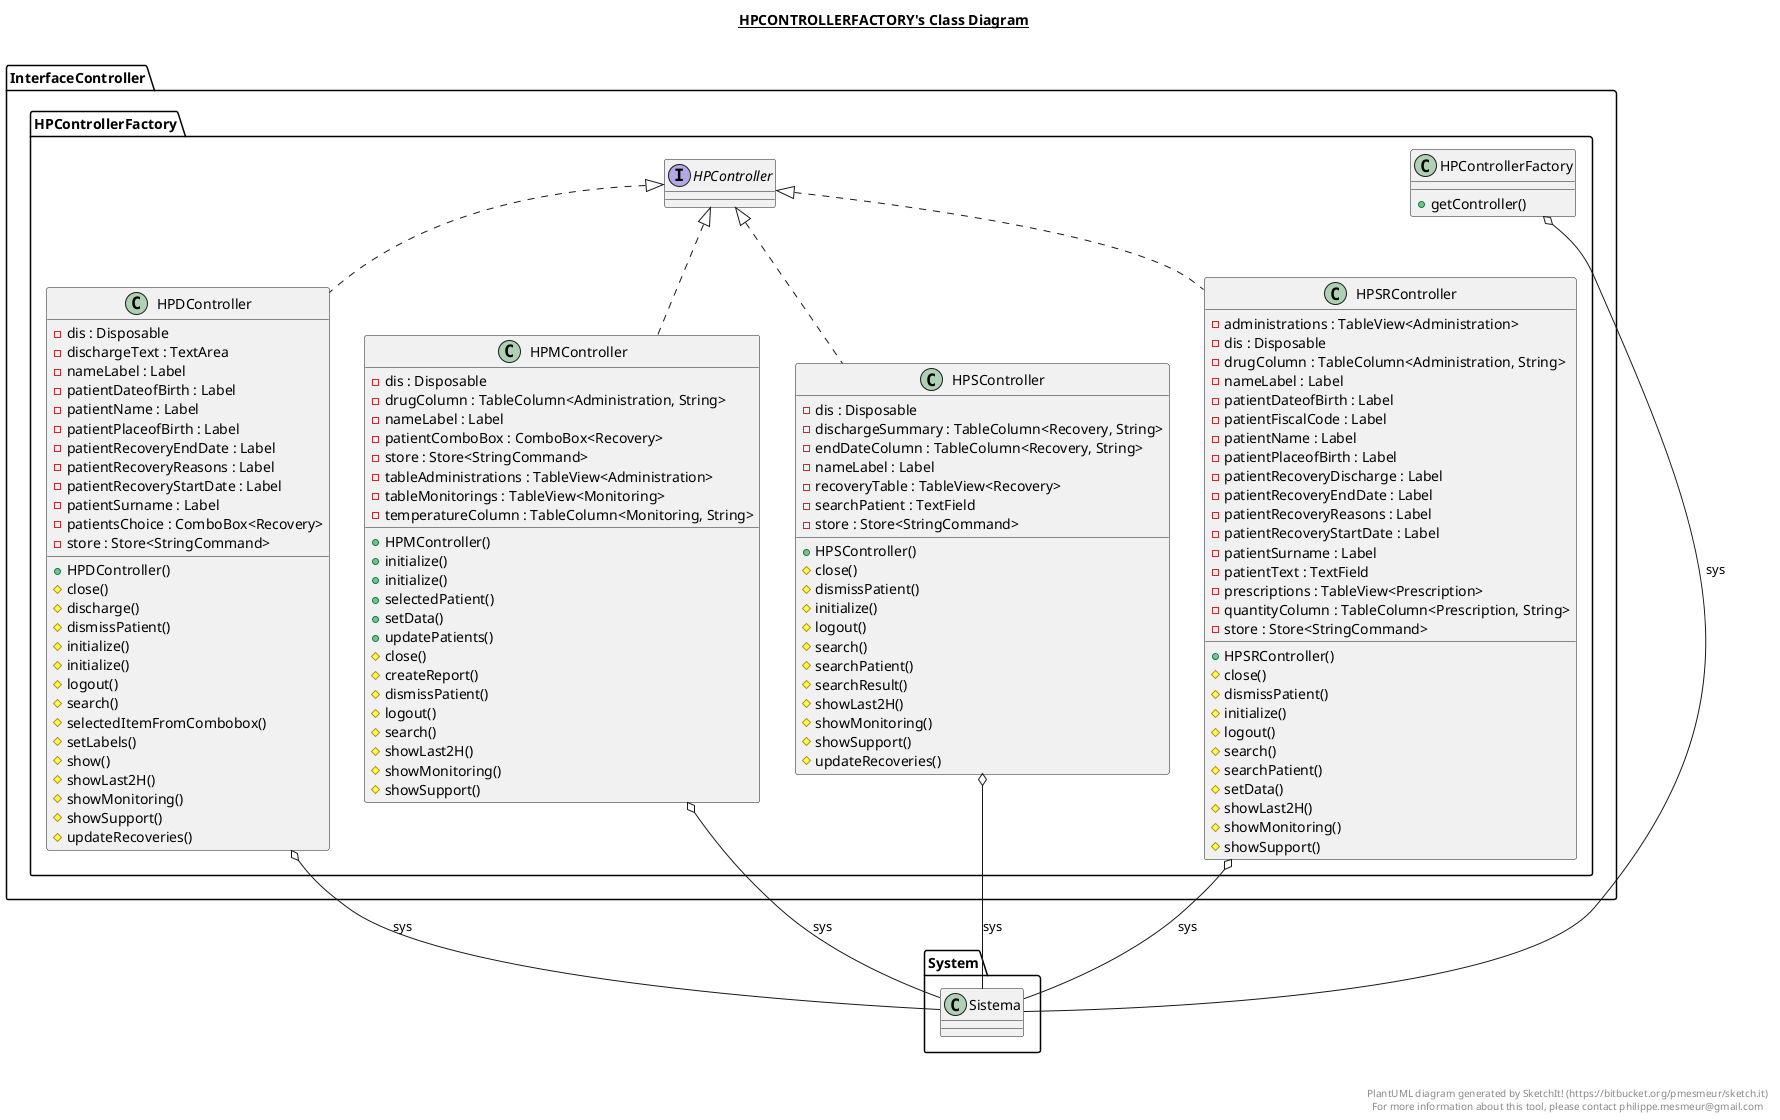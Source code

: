 @startuml

title __HPCONTROLLERFACTORY's Class Diagram__\n

        interface InterfaceController.HPControllerFactory.HPController {
        }


        class InterfaceController.HPControllerFactory.HPControllerFactory {
            + getController()
        }


        class InterfaceController.HPControllerFactory.HPDController {
            - dis : Disposable
            - dischargeText : TextArea
            - nameLabel : Label
            - patientDateofBirth : Label
            - patientName : Label
            - patientPlaceofBirth : Label
            - patientRecoveryEndDate : Label
            - patientRecoveryReasons : Label
            - patientRecoveryStartDate : Label
            - patientSurname : Label
            - patientsChoice : ComboBox<Recovery>
            - store : Store<StringCommand>
            + HPDController()
            # close()
            # discharge()
            # dismissPatient()
            # initialize()
            # initialize()
            # logout()
            # search()
            # selectedItemFromCombobox()
            # setLabels()
            # show()
            # showLast2H()
            # showMonitoring()
            # showSupport()
            # updateRecoveries()
        }


        class InterfaceController.HPControllerFactory.HPMController {
            - dis : Disposable
            - drugColumn : TableColumn<Administration, String>
            - nameLabel : Label
            - patientComboBox : ComboBox<Recovery>
            - store : Store<StringCommand>
            - tableAdministrations : TableView<Administration>
            - tableMonitorings : TableView<Monitoring>
            - temperatureColumn : TableColumn<Monitoring, String>
            + HPMController()
            + initialize()
            + initialize()
            + selectedPatient()
            + setData()
            + updatePatients()
            # close()
            # createReport()
            # dismissPatient()
            # logout()
            # search()
            # showLast2H()
            # showMonitoring()
            # showSupport()
        }


        class InterfaceController.HPControllerFactory.HPSController {
            - dis : Disposable
            - dischargeSummary : TableColumn<Recovery, String>
            - endDateColumn : TableColumn<Recovery, String>
            - nameLabel : Label
            - recoveryTable : TableView<Recovery>
            - searchPatient : TextField
            - store : Store<StringCommand>
            + HPSController()
            # close()
            # dismissPatient()
            # initialize()
            # logout()
            # search()
            # searchPatient()
            # searchResult()
            # showLast2H()
            # showMonitoring()
            # showSupport()
            # updateRecoveries()
        }

        class InterfaceController.HPControllerFactory.HPSRController {
            - administrations : TableView<Administration>
            - dis : Disposable
            - drugColumn : TableColumn<Administration, String>
            - nameLabel : Label
            - patientDateofBirth : Label
            - patientFiscalCode : Label
            - patientName : Label
            - patientPlaceofBirth : Label
            - patientRecoveryDischarge : Label
            - patientRecoveryEndDate : Label
            - patientRecoveryReasons : Label
            - patientRecoveryStartDate : Label
            - patientSurname : Label
            - patientText : TextField
            - prescriptions : TableView<Prescription>
            - quantityColumn : TableColumn<Prescription, String>
            - store : Store<StringCommand>
            + HPSRController()
            # close()
            # dismissPatient()
            # initialize()
            # logout()
            # search()
            # searchPatient()
            # setData()
            # showLast2H()
            # showMonitoring()
            # showSupport()
        }

  InterfaceController.HPControllerFactory.HPControllerFactory o-- System.Sistema : sys
  InterfaceController.HPControllerFactory.HPDController .up.|> InterfaceController.HPControllerFactory.HPController
  InterfaceController.HPControllerFactory.HPDController o-- System.Sistema : sys
  InterfaceController.HPControllerFactory.HPMController .up.|> InterfaceController.HPControllerFactory.HPController
  InterfaceController.HPControllerFactory.HPMController o-- System.Sistema : sys
  InterfaceController.HPControllerFactory.HPSController .up.|> InterfaceController.HPControllerFactory.HPController
  InterfaceController.HPControllerFactory.HPSController o-- System.Sistema : sys
  InterfaceController.HPControllerFactory.HPSRController .up.|> InterfaceController.HPControllerFactory.HPController
  InterfaceController.HPControllerFactory.HPSRController o-- System.Sistema : sys


right footer


PlantUML diagram generated by SketchIt! (https://bitbucket.org/pmesmeur/sketch.it)
For more information about this tool, please contact philippe.mesmeur@gmail.com
endfooter

@enduml
